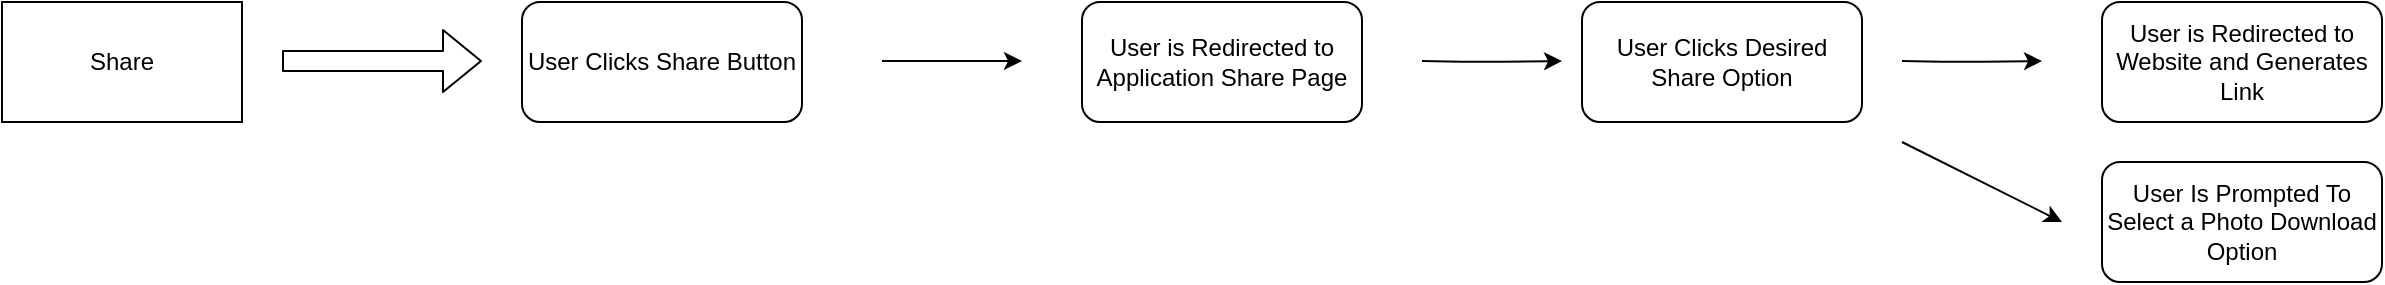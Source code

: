 <mxfile>
    <diagram id="oUBkywC6tL3--iONtiOX" name="Page-1">
        <mxGraphModel dx="1314" dy="737" grid="1" gridSize="10" guides="1" tooltips="1" connect="1" arrows="1" fold="1" page="1" pageScale="1" pageWidth="850" pageHeight="1100" math="0" shadow="0">
            <root>
                <mxCell id="0"/>
                <mxCell id="1" parent="0"/>
                <mxCell id="2" value="Share" style="rounded=0;whiteSpace=wrap;html=1;" vertex="1" parent="1">
                    <mxGeometry x="40" y="410" width="120" height="60" as="geometry"/>
                </mxCell>
                <mxCell id="3" value="" style="shape=flexArrow;endArrow=classic;html=1;" edge="1" parent="1">
                    <mxGeometry width="50" height="50" relative="1" as="geometry">
                        <mxPoint x="180" y="439.5" as="sourcePoint"/>
                        <mxPoint x="280" y="439.5" as="targetPoint"/>
                    </mxGeometry>
                </mxCell>
                <mxCell id="4" value="User Clicks Share Button" style="rounded=1;whiteSpace=wrap;html=1;" vertex="1" parent="1">
                    <mxGeometry x="300" y="410" width="140" height="60" as="geometry"/>
                </mxCell>
                <mxCell id="5" value="" style="endArrow=classic;html=1;" edge="1" parent="1">
                    <mxGeometry width="50" height="50" relative="1" as="geometry">
                        <mxPoint x="750" y="439.5" as="sourcePoint"/>
                        <mxPoint x="820" y="439.5" as="targetPoint"/>
                        <Array as="points">
                            <mxPoint x="780" y="440"/>
                        </Array>
                    </mxGeometry>
                </mxCell>
                <mxCell id="6" value="" style="endArrow=classic;html=1;" edge="1" parent="1">
                    <mxGeometry width="50" height="50" relative="1" as="geometry">
                        <mxPoint x="480" y="439.5" as="sourcePoint"/>
                        <mxPoint x="550" y="439.5" as="targetPoint"/>
                    </mxGeometry>
                </mxCell>
                <mxCell id="7" value="User is Redirected to Application Share Page" style="rounded=1;whiteSpace=wrap;html=1;" vertex="1" parent="1">
                    <mxGeometry x="580" y="410" width="140" height="60" as="geometry"/>
                </mxCell>
                <mxCell id="8" value="User Clicks Desired Share Option" style="rounded=1;whiteSpace=wrap;html=1;" vertex="1" parent="1">
                    <mxGeometry x="830" y="410" width="140" height="60" as="geometry"/>
                </mxCell>
                <mxCell id="9" value="" style="endArrow=classic;html=1;" edge="1" parent="1">
                    <mxGeometry width="50" height="50" relative="1" as="geometry">
                        <mxPoint x="990" y="439.5" as="sourcePoint"/>
                        <mxPoint x="1060" y="439.5" as="targetPoint"/>
                        <Array as="points">
                            <mxPoint x="1020" y="440"/>
                        </Array>
                    </mxGeometry>
                </mxCell>
                <mxCell id="10" value="" style="endArrow=classic;html=1;" edge="1" parent="1">
                    <mxGeometry width="50" height="50" relative="1" as="geometry">
                        <mxPoint x="990" y="480" as="sourcePoint"/>
                        <mxPoint x="1070" y="520" as="targetPoint"/>
                        <Array as="points"/>
                    </mxGeometry>
                </mxCell>
                <mxCell id="11" value="User is Redirected to Website and Generates Link" style="rounded=1;whiteSpace=wrap;html=1;" vertex="1" parent="1">
                    <mxGeometry x="1090" y="410" width="140" height="60" as="geometry"/>
                </mxCell>
                <mxCell id="12" value="User Is Prompted To Select a Photo Download Option" style="rounded=1;whiteSpace=wrap;html=1;" vertex="1" parent="1">
                    <mxGeometry x="1090" y="490" width="140" height="60" as="geometry"/>
                </mxCell>
            </root>
        </mxGraphModel>
    </diagram>
</mxfile>
